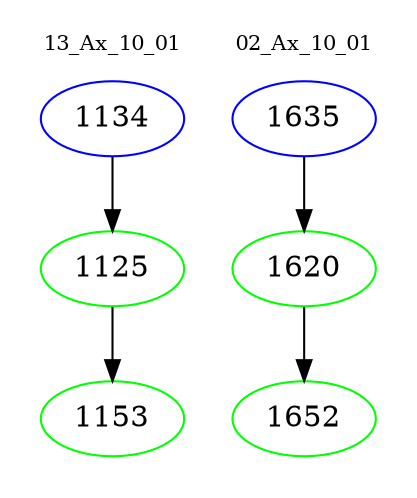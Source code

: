 digraph{
subgraph cluster_0 {
color = white
label = "13_Ax_10_01";
fontsize=10;
T0_1134 [label="1134", color="blue"]
T0_1134 -> T0_1125 [color="black"]
T0_1125 [label="1125", color="green"]
T0_1125 -> T0_1153 [color="black"]
T0_1153 [label="1153", color="green"]
}
subgraph cluster_1 {
color = white
label = "02_Ax_10_01";
fontsize=10;
T1_1635 [label="1635", color="blue"]
T1_1635 -> T1_1620 [color="black"]
T1_1620 [label="1620", color="green"]
T1_1620 -> T1_1652 [color="black"]
T1_1652 [label="1652", color="green"]
}
}
